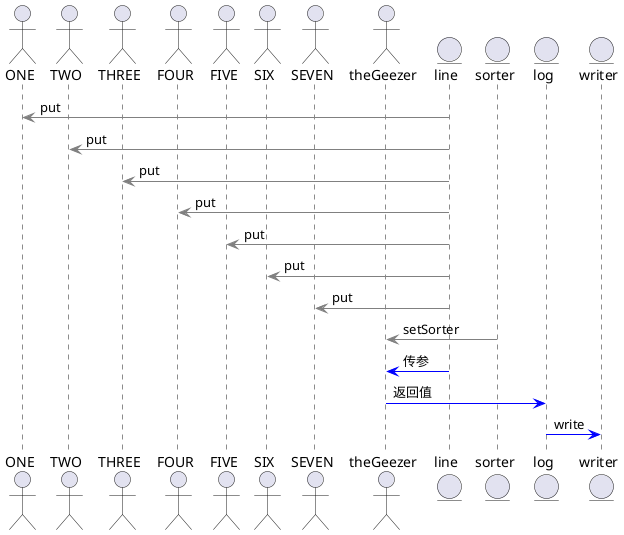 @startuml
actor ONE
actor TWO
actor THREE
actor FOUR
actor FIVE
actor SIX
actor SEVEN
actor theGeezer
entity line
entity sorter
entity log
entity writer

line -[#Grey]> ONE : put

line -[#Grey]> TWO : put

line -[#Grey]> THREE : put

line -[#Grey]> FOUR : put

line -[#Grey]> FIVE : put

line -[#Grey]> SIX : put

line -[#Grey]> SEVEN : put

sorter -[#Grey]> theGeezer : setSorter

line -[#Blue]> theGeezer : 传参

theGeezer -[#Blue]> log : 返回值

log -[#Blue]> writer : write

@enduml

